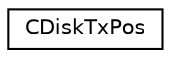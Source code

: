 digraph "Graphical Class Hierarchy"
{
  edge [fontname="Helvetica",fontsize="10",labelfontname="Helvetica",labelfontsize="10"];
  node [fontname="Helvetica",fontsize="10",shape=record];
  rankdir="LR";
  Node0 [label="CDiskTxPos",height=0.2,width=0.4,color="black", fillcolor="white", style="filled",URL="$d3/d3c/class_c_disk_tx_pos.html",tooltip="Position on disk for a particular transaction. "];
}
